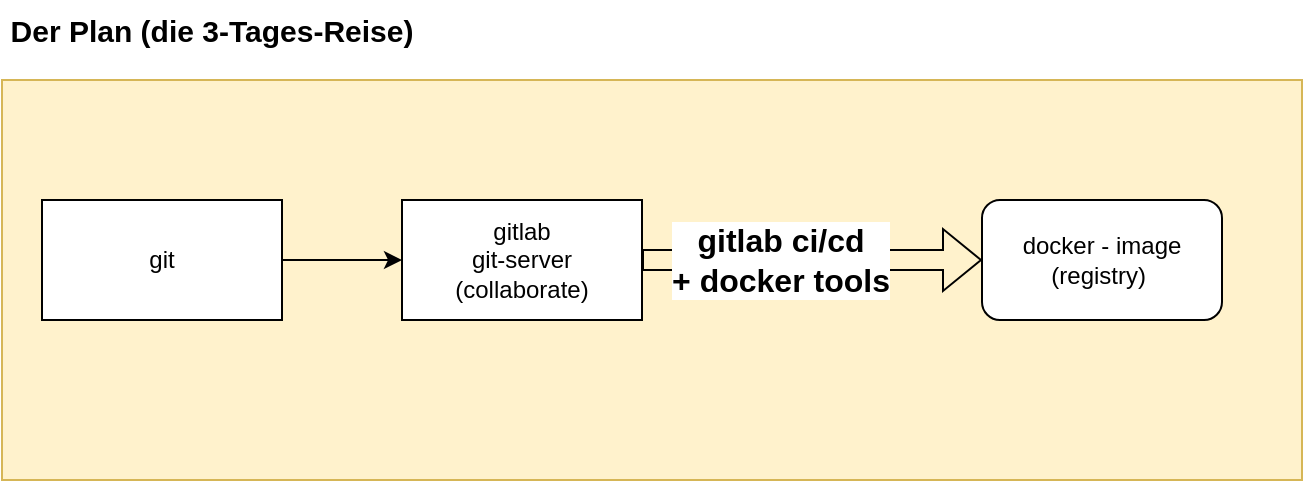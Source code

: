 <mxfile version="24.0.7" type="github">
  <diagram name="Seite-1" id="L1mH2jBFT-3KV9MmqBA7">
    <mxGraphModel dx="743" dy="411" grid="1" gridSize="10" guides="1" tooltips="1" connect="1" arrows="1" fold="1" page="1" pageScale="1" pageWidth="827" pageHeight="1169" math="0" shadow="0">
      <root>
        <mxCell id="0" />
        <mxCell id="1" parent="0" />
        <mxCell id="PiLmIGE89PzDEsivXEoT-9" value="" style="rounded=0;whiteSpace=wrap;html=1;fillColor=#fff2cc;strokeColor=#d6b656;" vertex="1" parent="1">
          <mxGeometry x="20" y="80" width="650" height="200" as="geometry" />
        </mxCell>
        <mxCell id="PiLmIGE89PzDEsivXEoT-1" value="gitlab&lt;br&gt;git-server&lt;br&gt;(collaborate)" style="rounded=0;whiteSpace=wrap;html=1;" vertex="1" parent="1">
          <mxGeometry x="220" y="140" width="120" height="60" as="geometry" />
        </mxCell>
        <mxCell id="PiLmIGE89PzDEsivXEoT-3" style="edgeStyle=orthogonalEdgeStyle;rounded=0;orthogonalLoop=1;jettySize=auto;html=1;entryX=0;entryY=0.5;entryDx=0;entryDy=0;" edge="1" parent="1" source="PiLmIGE89PzDEsivXEoT-2" target="PiLmIGE89PzDEsivXEoT-1">
          <mxGeometry relative="1" as="geometry" />
        </mxCell>
        <mxCell id="PiLmIGE89PzDEsivXEoT-2" value="git" style="rounded=0;whiteSpace=wrap;html=1;" vertex="1" parent="1">
          <mxGeometry x="40" y="140" width="120" height="60" as="geometry" />
        </mxCell>
        <mxCell id="PiLmIGE89PzDEsivXEoT-6" value="&lt;div&gt;&lt;br&gt;&lt;/div&gt;docker - image&lt;br&gt;(registry)&amp;nbsp;&lt;div&gt;&lt;br&gt;&lt;/div&gt;" style="rounded=1;whiteSpace=wrap;html=1;" vertex="1" parent="1">
          <mxGeometry x="510" y="140" width="120" height="60" as="geometry" />
        </mxCell>
        <mxCell id="PiLmIGE89PzDEsivXEoT-7" value="" style="shape=flexArrow;endArrow=classic;html=1;rounded=0;exitX=1;exitY=0.5;exitDx=0;exitDy=0;entryX=0;entryY=0.5;entryDx=0;entryDy=0;" edge="1" parent="1" source="PiLmIGE89PzDEsivXEoT-1" target="PiLmIGE89PzDEsivXEoT-6">
          <mxGeometry width="50" height="50" relative="1" as="geometry">
            <mxPoint x="430" y="230" as="sourcePoint" />
            <mxPoint x="440" y="170" as="targetPoint" />
          </mxGeometry>
        </mxCell>
        <mxCell id="PiLmIGE89PzDEsivXEoT-8" value="gitlab ci/cd&lt;br&gt;+ docker tools" style="edgeLabel;html=1;align=center;verticalAlign=middle;resizable=0;points=[];fontStyle=1;fontSize=16;" vertex="1" connectable="0" parent="PiLmIGE89PzDEsivXEoT-7">
          <mxGeometry x="0.098" y="-2" relative="1" as="geometry">
            <mxPoint x="-25" y="-2" as="offset" />
          </mxGeometry>
        </mxCell>
        <mxCell id="PiLmIGE89PzDEsivXEoT-10" value="&lt;b&gt;&lt;font style=&quot;font-size: 15px;&quot;&gt;Der Plan (die 3-Tages-Reise)&lt;/font&gt;&lt;/b&gt;" style="text;html=1;align=center;verticalAlign=middle;whiteSpace=wrap;rounded=0;" vertex="1" parent="1">
          <mxGeometry x="20" y="40" width="210" height="30" as="geometry" />
        </mxCell>
      </root>
    </mxGraphModel>
  </diagram>
</mxfile>
